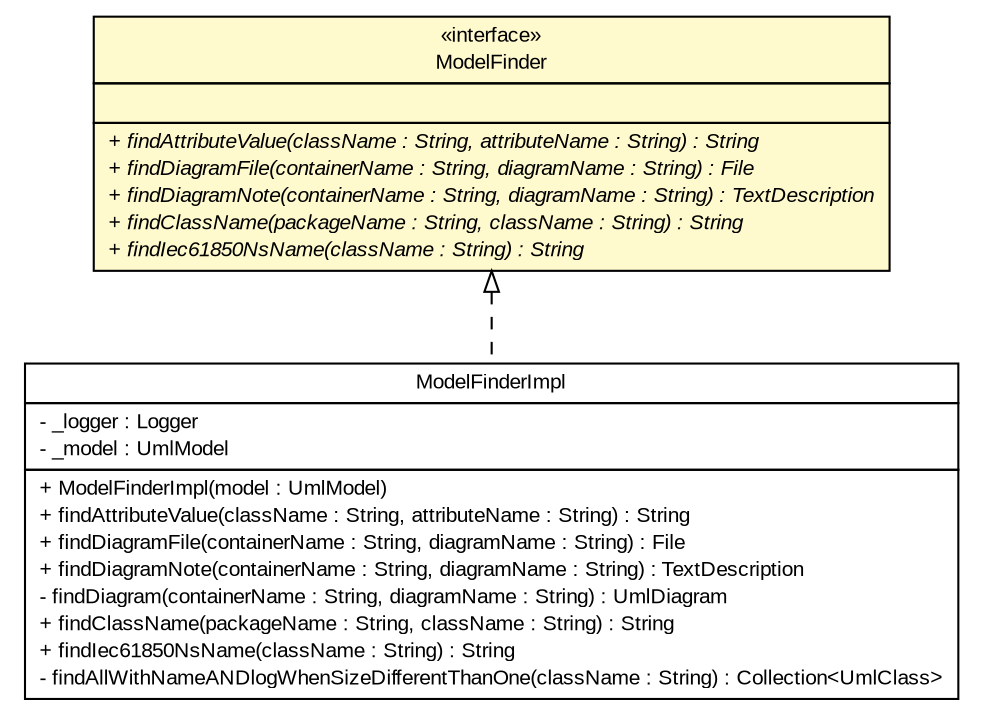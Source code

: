 #!/usr/local/bin/dot
#
# Class diagram 
# Generated by UMLGraph version R5_6_6-6-g3bdff0 (http://www.umlgraph.org/)
#

digraph G {
	edge [fontname="arial",fontsize=10,labelfontname="arial",labelfontsize=10];
	node [fontname="arial",fontsize=10,shape=plaintext];
	nodesep=0.25;
	ranksep=0.5;
	// org.tanjakostic.jcleancim.docgen.collector.ModelFinder
	c136446 [label=<<table title="org.tanjakostic.jcleancim.docgen.collector.ModelFinder" border="0" cellborder="1" cellspacing="0" cellpadding="2" port="p" bgcolor="lemonChiffon" href="./ModelFinder.html">
		<tr><td><table border="0" cellspacing="0" cellpadding="1">
<tr><td align="center" balign="center"> &#171;interface&#187; </td></tr>
<tr><td align="center" balign="center"> ModelFinder </td></tr>
		</table></td></tr>
		<tr><td><table border="0" cellspacing="0" cellpadding="1">
<tr><td align="left" balign="left">  </td></tr>
		</table></td></tr>
		<tr><td><table border="0" cellspacing="0" cellpadding="1">
<tr><td align="left" balign="left"><font face="Arial Italic" point-size="10.0"> + findAttributeValue(className : String, attributeName : String) : String </font></td></tr>
<tr><td align="left" balign="left"><font face="Arial Italic" point-size="10.0"> + findDiagramFile(containerName : String, diagramName : String) : File </font></td></tr>
<tr><td align="left" balign="left"><font face="Arial Italic" point-size="10.0"> + findDiagramNote(containerName : String, diagramName : String) : TextDescription </font></td></tr>
<tr><td align="left" balign="left"><font face="Arial Italic" point-size="10.0"> + findClassName(packageName : String, className : String) : String </font></td></tr>
<tr><td align="left" balign="left"><font face="Arial Italic" point-size="10.0"> + findIec61850NsName(className : String) : String </font></td></tr>
		</table></td></tr>
		</table>>, URL="./ModelFinder.html", fontname="arial", fontcolor="black", fontsize=10.0];
	// org.tanjakostic.jcleancim.docgen.collector.impl.ModelFinderImpl
	c136468 [label=<<table title="org.tanjakostic.jcleancim.docgen.collector.impl.ModelFinderImpl" border="0" cellborder="1" cellspacing="0" cellpadding="2" port="p" href="./impl/ModelFinderImpl.html">
		<tr><td><table border="0" cellspacing="0" cellpadding="1">
<tr><td align="center" balign="center"> ModelFinderImpl </td></tr>
		</table></td></tr>
		<tr><td><table border="0" cellspacing="0" cellpadding="1">
<tr><td align="left" balign="left"> - _logger : Logger </td></tr>
<tr><td align="left" balign="left"> - _model : UmlModel </td></tr>
		</table></td></tr>
		<tr><td><table border="0" cellspacing="0" cellpadding="1">
<tr><td align="left" balign="left"> + ModelFinderImpl(model : UmlModel) </td></tr>
<tr><td align="left" balign="left"> + findAttributeValue(className : String, attributeName : String) : String </td></tr>
<tr><td align="left" balign="left"> + findDiagramFile(containerName : String, diagramName : String) : File </td></tr>
<tr><td align="left" balign="left"> + findDiagramNote(containerName : String, diagramName : String) : TextDescription </td></tr>
<tr><td align="left" balign="left"> - findDiagram(containerName : String, diagramName : String) : UmlDiagram </td></tr>
<tr><td align="left" balign="left"> + findClassName(packageName : String, className : String) : String </td></tr>
<tr><td align="left" balign="left"> + findIec61850NsName(className : String) : String </td></tr>
<tr><td align="left" balign="left"> - findAllWithNameANDlogWhenSizeDifferentThanOne(className : String) : Collection&lt;UmlClass&gt; </td></tr>
		</table></td></tr>
		</table>>, URL="./impl/ModelFinderImpl.html", fontname="arial", fontcolor="black", fontsize=10.0];
	//org.tanjakostic.jcleancim.docgen.collector.impl.ModelFinderImpl implements org.tanjakostic.jcleancim.docgen.collector.ModelFinder
	c136446:p -> c136468:p [dir=back,arrowtail=empty,style=dashed];
}

